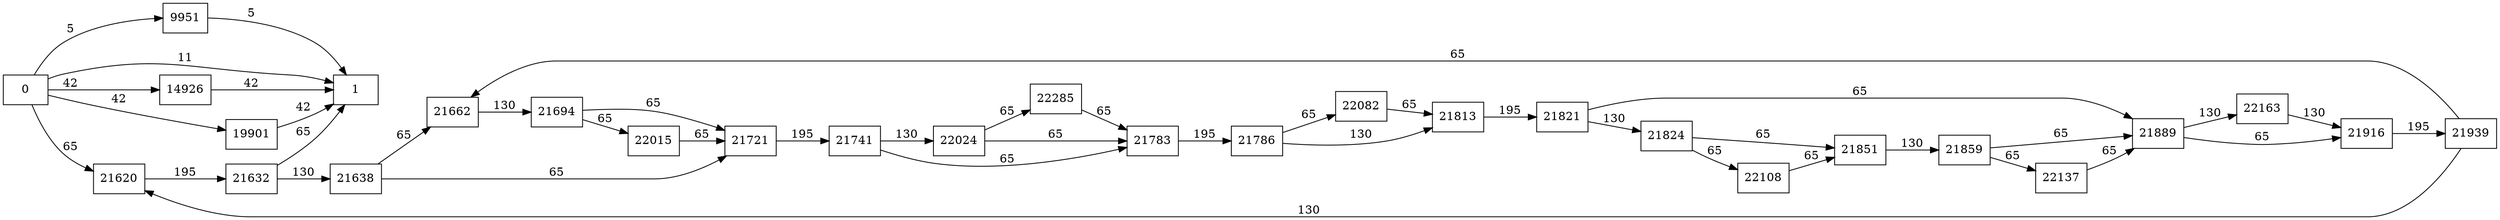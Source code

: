 digraph {
	graph [rankdir=LR]
	node [shape=rectangle]
	9951 -> 1 [label=5]
	14926 -> 1 [label=42]
	19901 -> 1 [label=42]
	21620 -> 21632 [label=195]
	21632 -> 21638 [label=130]
	21632 -> 1 [label=65]
	21638 -> 21662 [label=65]
	21638 -> 21721 [label=65]
	21662 -> 21694 [label=130]
	21694 -> 21721 [label=65]
	21694 -> 22015 [label=65]
	21721 -> 21741 [label=195]
	21741 -> 21783 [label=65]
	21741 -> 22024 [label=130]
	21783 -> 21786 [label=195]
	21786 -> 21813 [label=130]
	21786 -> 22082 [label=65]
	21813 -> 21821 [label=195]
	21821 -> 21824 [label=130]
	21821 -> 21889 [label=65]
	21824 -> 21851 [label=65]
	21824 -> 22108 [label=65]
	21851 -> 21859 [label=130]
	21859 -> 21889 [label=65]
	21859 -> 22137 [label=65]
	21889 -> 21916 [label=65]
	21889 -> 22163 [label=130]
	21916 -> 21939 [label=195]
	21939 -> 21662 [label=65]
	21939 -> 21620 [label=130]
	22015 -> 21721 [label=65]
	22024 -> 21783 [label=65]
	22024 -> 22285 [label=65]
	22082 -> 21813 [label=65]
	22108 -> 21851 [label=65]
	22137 -> 21889 [label=65]
	22163 -> 21916 [label=130]
	22285 -> 21783 [label=65]
	0 -> 1 [label=11]
	0 -> 9951 [label=5]
	0 -> 14926 [label=42]
	0 -> 19901 [label=42]
	0 -> 21620 [label=65]
}
